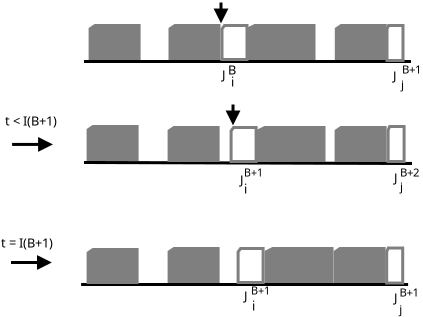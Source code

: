 <?xml version="1.0" encoding="UTF-8"?>
<dia:diagram xmlns:dia="http://www.lysator.liu.se/~alla/dia/">
  <dia:layer name="Arrière-plan" visible="true" active="true">
    <dia:object type="Standard - Line" version="0" id="O0">
      <dia:attribute name="obj_pos">
        <dia:point val="8.75,4.95"/>
      </dia:attribute>
      <dia:attribute name="obj_bb">
        <dia:rectangle val="8.675,4.875;25.175,5.025"/>
      </dia:attribute>
      <dia:attribute name="conn_endpoints">
        <dia:point val="8.75,4.95"/>
        <dia:point val="25.1,4.95"/>
      </dia:attribute>
      <dia:attribute name="numcp">
        <dia:int val="1"/>
      </dia:attribute>
      <dia:attribute name="line_width">
        <dia:real val="0.15"/>
      </dia:attribute>
    </dia:object>
    <dia:object type="Standard - Line" version="0" id="O1">
      <dia:attribute name="obj_pos">
        <dia:point val="8.75,10"/>
      </dia:attribute>
      <dia:attribute name="obj_bb">
        <dia:rectangle val="8.675,9.925;25.225,10.125"/>
      </dia:attribute>
      <dia:attribute name="conn_endpoints">
        <dia:point val="8.75,10"/>
        <dia:point val="25.15,10.05"/>
      </dia:attribute>
      <dia:attribute name="numcp">
        <dia:int val="1"/>
      </dia:attribute>
      <dia:attribute name="line_width">
        <dia:real val="0.15"/>
      </dia:attribute>
    </dia:object>
    <dia:object type="Flowchart - Punched Card" version="1" id="O2">
      <dia:attribute name="obj_pos">
        <dia:point val="13.05,3.15"/>
      </dia:attribute>
      <dia:attribute name="obj_bb">
        <dia:rectangle val="12.975,3.075;15.575,4.875"/>
      </dia:attribute>
      <dia:attribute name="meta">
        <dia:composite type="dict"/>
      </dia:attribute>
      <dia:attribute name="elem_corner">
        <dia:point val="13.05,3.15"/>
      </dia:attribute>
      <dia:attribute name="elem_width">
        <dia:real val="2.45"/>
      </dia:attribute>
      <dia:attribute name="elem_height">
        <dia:real val="1.65"/>
      </dia:attribute>
      <dia:attribute name="line_width">
        <dia:real val="0.15"/>
      </dia:attribute>
      <dia:attribute name="line_colour">
        <dia:color val="#7f7f7f"/>
      </dia:attribute>
      <dia:attribute name="fill_colour">
        <dia:color val="#7f7f7f"/>
      </dia:attribute>
      <dia:attribute name="show_background">
        <dia:boolean val="true"/>
      </dia:attribute>
      <dia:attribute name="line_style">
        <dia:enum val="0"/>
        <dia:real val="1"/>
      </dia:attribute>
      <dia:attribute name="padding">
        <dia:real val="0.1"/>
      </dia:attribute>
      <dia:attribute name="text">
        <dia:composite type="text">
          <dia:attribute name="string">
            <dia:string>##</dia:string>
          </dia:attribute>
          <dia:attribute name="font">
            <dia:font family="sans" style="0" name="Helvetica"/>
          </dia:attribute>
          <dia:attribute name="height">
            <dia:real val="0.8"/>
          </dia:attribute>
          <dia:attribute name="pos">
            <dia:point val="14.336,4.216"/>
          </dia:attribute>
          <dia:attribute name="color">
            <dia:color val="#7f7f7f"/>
          </dia:attribute>
          <dia:attribute name="alignment">
            <dia:enum val="1"/>
          </dia:attribute>
        </dia:composite>
      </dia:attribute>
      <dia:attribute name="flip_horizontal">
        <dia:boolean val="false"/>
      </dia:attribute>
      <dia:attribute name="flip_vertical">
        <dia:boolean val="false"/>
      </dia:attribute>
      <dia:attribute name="subscale">
        <dia:real val="1"/>
      </dia:attribute>
    </dia:object>
    <dia:object type="Flowchart - Punched Card" version="1" id="O3">
      <dia:attribute name="obj_pos">
        <dia:point val="16.955,3.15"/>
      </dia:attribute>
      <dia:attribute name="obj_bb">
        <dia:rectangle val="16.88,3.075;20.325,4.875"/>
      </dia:attribute>
      <dia:attribute name="meta">
        <dia:composite type="dict"/>
      </dia:attribute>
      <dia:attribute name="elem_corner">
        <dia:point val="16.955,3.15"/>
      </dia:attribute>
      <dia:attribute name="elem_width">
        <dia:real val="3.295"/>
      </dia:attribute>
      <dia:attribute name="elem_height">
        <dia:real val="1.65"/>
      </dia:attribute>
      <dia:attribute name="line_width">
        <dia:real val="0.15"/>
      </dia:attribute>
      <dia:attribute name="line_colour">
        <dia:color val="#7f7f7f"/>
      </dia:attribute>
      <dia:attribute name="fill_colour">
        <dia:color val="#7f7f7f"/>
      </dia:attribute>
      <dia:attribute name="show_background">
        <dia:boolean val="true"/>
      </dia:attribute>
      <dia:attribute name="line_style">
        <dia:enum val="0"/>
        <dia:real val="1"/>
      </dia:attribute>
      <dia:attribute name="padding">
        <dia:real val="0.1"/>
      </dia:attribute>
      <dia:attribute name="text">
        <dia:composite type="text">
          <dia:attribute name="string">
            <dia:string>##</dia:string>
          </dia:attribute>
          <dia:attribute name="font">
            <dia:font family="sans" style="0" name="Helvetica"/>
          </dia:attribute>
          <dia:attribute name="height">
            <dia:real val="0.8"/>
          </dia:attribute>
          <dia:attribute name="pos">
            <dia:point val="18.685,4.216"/>
          </dia:attribute>
          <dia:attribute name="color">
            <dia:color val="#7f7f7f"/>
          </dia:attribute>
          <dia:attribute name="alignment">
            <dia:enum val="1"/>
          </dia:attribute>
        </dia:composite>
      </dia:attribute>
      <dia:attribute name="flip_horizontal">
        <dia:boolean val="false"/>
      </dia:attribute>
      <dia:attribute name="flip_vertical">
        <dia:boolean val="false"/>
      </dia:attribute>
      <dia:attribute name="subscale">
        <dia:real val="1"/>
      </dia:attribute>
    </dia:object>
    <dia:object type="Flowchart - Punched Card" version="1" id="O4">
      <dia:attribute name="obj_pos">
        <dia:point val="21.365,3.15"/>
      </dia:attribute>
      <dia:attribute name="obj_bb">
        <dia:rectangle val="21.29,3.075;23.89,4.875"/>
      </dia:attribute>
      <dia:attribute name="meta">
        <dia:composite type="dict"/>
      </dia:attribute>
      <dia:attribute name="elem_corner">
        <dia:point val="21.365,3.15"/>
      </dia:attribute>
      <dia:attribute name="elem_width">
        <dia:real val="2.45"/>
      </dia:attribute>
      <dia:attribute name="elem_height">
        <dia:real val="1.65"/>
      </dia:attribute>
      <dia:attribute name="line_width">
        <dia:real val="0.15"/>
      </dia:attribute>
      <dia:attribute name="line_colour">
        <dia:color val="#7f7f7f"/>
      </dia:attribute>
      <dia:attribute name="fill_colour">
        <dia:color val="#7f7f7f"/>
      </dia:attribute>
      <dia:attribute name="show_background">
        <dia:boolean val="true"/>
      </dia:attribute>
      <dia:attribute name="line_style">
        <dia:enum val="0"/>
        <dia:real val="1"/>
      </dia:attribute>
      <dia:attribute name="padding">
        <dia:real val="0.1"/>
      </dia:attribute>
      <dia:attribute name="text">
        <dia:composite type="text">
          <dia:attribute name="string">
            <dia:string>##</dia:string>
          </dia:attribute>
          <dia:attribute name="font">
            <dia:font family="sans" style="0" name="Helvetica"/>
          </dia:attribute>
          <dia:attribute name="height">
            <dia:real val="0.8"/>
          </dia:attribute>
          <dia:attribute name="pos">
            <dia:point val="22.651,4.216"/>
          </dia:attribute>
          <dia:attribute name="color">
            <dia:color val="#7f7f7f"/>
          </dia:attribute>
          <dia:attribute name="alignment">
            <dia:enum val="1"/>
          </dia:attribute>
        </dia:composite>
      </dia:attribute>
      <dia:attribute name="flip_horizontal">
        <dia:boolean val="false"/>
      </dia:attribute>
      <dia:attribute name="flip_vertical">
        <dia:boolean val="false"/>
      </dia:attribute>
      <dia:attribute name="subscale">
        <dia:real val="1"/>
      </dia:attribute>
    </dia:object>
    <dia:object type="Flowchart - Punched Card" version="1" id="O5">
      <dia:attribute name="obj_pos">
        <dia:point val="13.005,8.25"/>
      </dia:attribute>
      <dia:attribute name="obj_bb">
        <dia:rectangle val="12.93,8.175;15.53,9.975"/>
      </dia:attribute>
      <dia:attribute name="meta">
        <dia:composite type="dict"/>
      </dia:attribute>
      <dia:attribute name="elem_corner">
        <dia:point val="13.005,8.25"/>
      </dia:attribute>
      <dia:attribute name="elem_width">
        <dia:real val="2.45"/>
      </dia:attribute>
      <dia:attribute name="elem_height">
        <dia:real val="1.65"/>
      </dia:attribute>
      <dia:attribute name="line_width">
        <dia:real val="0.15"/>
      </dia:attribute>
      <dia:attribute name="line_colour">
        <dia:color val="#7f7f7f"/>
      </dia:attribute>
      <dia:attribute name="fill_colour">
        <dia:color val="#7f7f7f"/>
      </dia:attribute>
      <dia:attribute name="show_background">
        <dia:boolean val="true"/>
      </dia:attribute>
      <dia:attribute name="line_style">
        <dia:enum val="0"/>
        <dia:real val="1"/>
      </dia:attribute>
      <dia:attribute name="padding">
        <dia:real val="0.1"/>
      </dia:attribute>
      <dia:attribute name="text">
        <dia:composite type="text">
          <dia:attribute name="string">
            <dia:string>##</dia:string>
          </dia:attribute>
          <dia:attribute name="font">
            <dia:font family="sans" style="0" name="Helvetica"/>
          </dia:attribute>
          <dia:attribute name="height">
            <dia:real val="0.8"/>
          </dia:attribute>
          <dia:attribute name="pos">
            <dia:point val="14.291,9.316"/>
          </dia:attribute>
          <dia:attribute name="color">
            <dia:color val="#7f7f7f"/>
          </dia:attribute>
          <dia:attribute name="alignment">
            <dia:enum val="1"/>
          </dia:attribute>
        </dia:composite>
      </dia:attribute>
      <dia:attribute name="flip_horizontal">
        <dia:boolean val="false"/>
      </dia:attribute>
      <dia:attribute name="flip_vertical">
        <dia:boolean val="false"/>
      </dia:attribute>
      <dia:attribute name="subscale">
        <dia:real val="1"/>
      </dia:attribute>
    </dia:object>
    <dia:object type="Flowchart - Punched Card" version="1" id="O6">
      <dia:attribute name="obj_pos">
        <dia:point val="17.455,8.25"/>
      </dia:attribute>
      <dia:attribute name="obj_bb">
        <dia:rectangle val="17.38,8.175;20.825,9.975"/>
      </dia:attribute>
      <dia:attribute name="meta">
        <dia:composite type="dict"/>
      </dia:attribute>
      <dia:attribute name="elem_corner">
        <dia:point val="17.455,8.25"/>
      </dia:attribute>
      <dia:attribute name="elem_width">
        <dia:real val="3.295"/>
      </dia:attribute>
      <dia:attribute name="elem_height">
        <dia:real val="1.65"/>
      </dia:attribute>
      <dia:attribute name="line_width">
        <dia:real val="0.15"/>
      </dia:attribute>
      <dia:attribute name="line_colour">
        <dia:color val="#7f7f7f"/>
      </dia:attribute>
      <dia:attribute name="fill_colour">
        <dia:color val="#7f7f7f"/>
      </dia:attribute>
      <dia:attribute name="show_background">
        <dia:boolean val="true"/>
      </dia:attribute>
      <dia:attribute name="line_style">
        <dia:enum val="0"/>
        <dia:real val="1"/>
      </dia:attribute>
      <dia:attribute name="padding">
        <dia:real val="0.1"/>
      </dia:attribute>
      <dia:attribute name="text">
        <dia:composite type="text">
          <dia:attribute name="string">
            <dia:string>##</dia:string>
          </dia:attribute>
          <dia:attribute name="font">
            <dia:font family="sans" style="0" name="Helvetica"/>
          </dia:attribute>
          <dia:attribute name="height">
            <dia:real val="0.8"/>
          </dia:attribute>
          <dia:attribute name="pos">
            <dia:point val="19.185,9.316"/>
          </dia:attribute>
          <dia:attribute name="color">
            <dia:color val="#7f7f7f"/>
          </dia:attribute>
          <dia:attribute name="alignment">
            <dia:enum val="1"/>
          </dia:attribute>
        </dia:composite>
      </dia:attribute>
      <dia:attribute name="flip_horizontal">
        <dia:boolean val="false"/>
      </dia:attribute>
      <dia:attribute name="flip_vertical">
        <dia:boolean val="false"/>
      </dia:attribute>
      <dia:attribute name="subscale">
        <dia:real val="1"/>
      </dia:attribute>
    </dia:object>
    <dia:object type="Flowchart - Punched Card" version="1" id="O7">
      <dia:attribute name="obj_pos">
        <dia:point val="21.355,8.25"/>
      </dia:attribute>
      <dia:attribute name="obj_bb">
        <dia:rectangle val="21.28,8.175;23.88,9.975"/>
      </dia:attribute>
      <dia:attribute name="meta">
        <dia:composite type="dict"/>
      </dia:attribute>
      <dia:attribute name="elem_corner">
        <dia:point val="21.355,8.25"/>
      </dia:attribute>
      <dia:attribute name="elem_width">
        <dia:real val="2.45"/>
      </dia:attribute>
      <dia:attribute name="elem_height">
        <dia:real val="1.65"/>
      </dia:attribute>
      <dia:attribute name="line_width">
        <dia:real val="0.15"/>
      </dia:attribute>
      <dia:attribute name="line_colour">
        <dia:color val="#7f7f7f"/>
      </dia:attribute>
      <dia:attribute name="fill_colour">
        <dia:color val="#7f7f7f"/>
      </dia:attribute>
      <dia:attribute name="show_background">
        <dia:boolean val="true"/>
      </dia:attribute>
      <dia:attribute name="line_style">
        <dia:enum val="0"/>
        <dia:real val="1"/>
      </dia:attribute>
      <dia:attribute name="padding">
        <dia:real val="0.1"/>
      </dia:attribute>
      <dia:attribute name="text">
        <dia:composite type="text">
          <dia:attribute name="string">
            <dia:string>##</dia:string>
          </dia:attribute>
          <dia:attribute name="font">
            <dia:font family="sans" style="0" name="Helvetica"/>
          </dia:attribute>
          <dia:attribute name="height">
            <dia:real val="0.8"/>
          </dia:attribute>
          <dia:attribute name="pos">
            <dia:point val="22.641,9.316"/>
          </dia:attribute>
          <dia:attribute name="color">
            <dia:color val="#7f7f7f"/>
          </dia:attribute>
          <dia:attribute name="alignment">
            <dia:enum val="1"/>
          </dia:attribute>
        </dia:composite>
      </dia:attribute>
      <dia:attribute name="flip_horizontal">
        <dia:boolean val="false"/>
      </dia:attribute>
      <dia:attribute name="flip_vertical">
        <dia:boolean val="false"/>
      </dia:attribute>
      <dia:attribute name="subscale">
        <dia:real val="1"/>
      </dia:attribute>
    </dia:object>
    <dia:object type="Flowchart - Punched Card" version="1" id="O8">
      <dia:attribute name="obj_pos">
        <dia:point val="9.055,3.15"/>
      </dia:attribute>
      <dia:attribute name="obj_bb">
        <dia:rectangle val="8.98,3.075;11.58,4.875"/>
      </dia:attribute>
      <dia:attribute name="meta">
        <dia:composite type="dict"/>
      </dia:attribute>
      <dia:attribute name="elem_corner">
        <dia:point val="9.055,3.15"/>
      </dia:attribute>
      <dia:attribute name="elem_width">
        <dia:real val="2.45"/>
      </dia:attribute>
      <dia:attribute name="elem_height">
        <dia:real val="1.65"/>
      </dia:attribute>
      <dia:attribute name="line_width">
        <dia:real val="0.15"/>
      </dia:attribute>
      <dia:attribute name="line_colour">
        <dia:color val="#7f7f7f"/>
      </dia:attribute>
      <dia:attribute name="fill_colour">
        <dia:color val="#7f7f7f"/>
      </dia:attribute>
      <dia:attribute name="show_background">
        <dia:boolean val="true"/>
      </dia:attribute>
      <dia:attribute name="line_style">
        <dia:enum val="0"/>
        <dia:real val="1"/>
      </dia:attribute>
      <dia:attribute name="padding">
        <dia:real val="0.1"/>
      </dia:attribute>
      <dia:attribute name="text">
        <dia:composite type="text">
          <dia:attribute name="string">
            <dia:string>##</dia:string>
          </dia:attribute>
          <dia:attribute name="font">
            <dia:font family="sans" style="0" name="Helvetica"/>
          </dia:attribute>
          <dia:attribute name="height">
            <dia:real val="0.8"/>
          </dia:attribute>
          <dia:attribute name="pos">
            <dia:point val="10.341,4.216"/>
          </dia:attribute>
          <dia:attribute name="color">
            <dia:color val="#7f7f7f"/>
          </dia:attribute>
          <dia:attribute name="alignment">
            <dia:enum val="1"/>
          </dia:attribute>
        </dia:composite>
      </dia:attribute>
      <dia:attribute name="flip_horizontal">
        <dia:boolean val="false"/>
      </dia:attribute>
      <dia:attribute name="flip_vertical">
        <dia:boolean val="false"/>
      </dia:attribute>
      <dia:attribute name="subscale">
        <dia:real val="1"/>
      </dia:attribute>
    </dia:object>
    <dia:object type="Standard - Line" version="0" id="O9">
      <dia:attribute name="obj_pos">
        <dia:point val="15.6,2"/>
      </dia:attribute>
      <dia:attribute name="obj_bb">
        <dia:rectangle val="15.229,1.925;15.971,3.118"/>
      </dia:attribute>
      <dia:attribute name="conn_endpoints">
        <dia:point val="15.6,2"/>
        <dia:point val="15.6,2.95"/>
      </dia:attribute>
      <dia:attribute name="numcp">
        <dia:int val="1"/>
      </dia:attribute>
      <dia:attribute name="line_width">
        <dia:real val="0.15"/>
      </dia:attribute>
      <dia:attribute name="end_arrow">
        <dia:enum val="3"/>
      </dia:attribute>
      <dia:attribute name="end_arrow_length">
        <dia:real val="0.5"/>
      </dia:attribute>
      <dia:attribute name="end_arrow_width">
        <dia:real val="0.5"/>
      </dia:attribute>
    </dia:object>
    <dia:object type="Flowchart - Punched Card" version="1" id="O10">
      <dia:attribute name="obj_pos">
        <dia:point val="8.955,8.2"/>
      </dia:attribute>
      <dia:attribute name="obj_bb">
        <dia:rectangle val="8.88,8.125;11.48,9.925"/>
      </dia:attribute>
      <dia:attribute name="meta">
        <dia:composite type="dict"/>
      </dia:attribute>
      <dia:attribute name="elem_corner">
        <dia:point val="8.955,8.2"/>
      </dia:attribute>
      <dia:attribute name="elem_width">
        <dia:real val="2.45"/>
      </dia:attribute>
      <dia:attribute name="elem_height">
        <dia:real val="1.65"/>
      </dia:attribute>
      <dia:attribute name="line_width">
        <dia:real val="0.15"/>
      </dia:attribute>
      <dia:attribute name="line_colour">
        <dia:color val="#7f7f7f"/>
      </dia:attribute>
      <dia:attribute name="fill_colour">
        <dia:color val="#7f7f7f"/>
      </dia:attribute>
      <dia:attribute name="show_background">
        <dia:boolean val="true"/>
      </dia:attribute>
      <dia:attribute name="line_style">
        <dia:enum val="0"/>
        <dia:real val="1"/>
      </dia:attribute>
      <dia:attribute name="padding">
        <dia:real val="0.1"/>
      </dia:attribute>
      <dia:attribute name="text">
        <dia:composite type="text">
          <dia:attribute name="string">
            <dia:string>##</dia:string>
          </dia:attribute>
          <dia:attribute name="font">
            <dia:font family="sans" style="0" name="Helvetica"/>
          </dia:attribute>
          <dia:attribute name="height">
            <dia:real val="0.8"/>
          </dia:attribute>
          <dia:attribute name="pos">
            <dia:point val="10.241,9.266"/>
          </dia:attribute>
          <dia:attribute name="color">
            <dia:color val="#7f7f7f"/>
          </dia:attribute>
          <dia:attribute name="alignment">
            <dia:enum val="1"/>
          </dia:attribute>
        </dia:composite>
      </dia:attribute>
      <dia:attribute name="flip_horizontal">
        <dia:boolean val="false"/>
      </dia:attribute>
      <dia:attribute name="flip_vertical">
        <dia:boolean val="false"/>
      </dia:attribute>
      <dia:attribute name="subscale">
        <dia:real val="1"/>
      </dia:attribute>
    </dia:object>
    <dia:object type="Standard - Line" version="0" id="O11">
      <dia:attribute name="obj_pos">
        <dia:point val="8.605,16.1"/>
      </dia:attribute>
      <dia:attribute name="obj_bb">
        <dia:rectangle val="8.53,16.025;25.03,16.175"/>
      </dia:attribute>
      <dia:attribute name="conn_endpoints">
        <dia:point val="8.605,16.1"/>
        <dia:point val="24.955,16.1"/>
      </dia:attribute>
      <dia:attribute name="numcp">
        <dia:int val="1"/>
      </dia:attribute>
      <dia:attribute name="line_width">
        <dia:real val="0.15"/>
      </dia:attribute>
    </dia:object>
    <dia:object type="Standard - Line" version="0" id="O12">
      <dia:attribute name="obj_pos">
        <dia:point val="16.201,7.1"/>
      </dia:attribute>
      <dia:attribute name="obj_bb">
        <dia:rectangle val="15.83,7.025;16.573,8.218"/>
      </dia:attribute>
      <dia:attribute name="conn_endpoints">
        <dia:point val="16.201,7.1"/>
        <dia:point val="16.201,8.05"/>
      </dia:attribute>
      <dia:attribute name="numcp">
        <dia:int val="1"/>
      </dia:attribute>
      <dia:attribute name="line_width">
        <dia:real val="0.15"/>
      </dia:attribute>
      <dia:attribute name="end_arrow">
        <dia:enum val="3"/>
      </dia:attribute>
      <dia:attribute name="end_arrow_length">
        <dia:real val="0.5"/>
      </dia:attribute>
      <dia:attribute name="end_arrow_width">
        <dia:real val="0.5"/>
      </dia:attribute>
    </dia:object>
    <dia:object type="Standard - Text" version="1" id="O13">
      <dia:attribute name="obj_pos">
        <dia:point val="15.65,5.85"/>
      </dia:attribute>
      <dia:attribute name="obj_bb">
        <dia:rectangle val="15.65,5.255;15.84,6.003"/>
      </dia:attribute>
      <dia:attribute name="text">
        <dia:composite type="text">
          <dia:attribute name="string">
            <dia:string>#J#</dia:string>
          </dia:attribute>
          <dia:attribute name="font">
            <dia:font family="sans" style="0" name="Helvetica"/>
          </dia:attribute>
          <dia:attribute name="height">
            <dia:real val="0.8"/>
          </dia:attribute>
          <dia:attribute name="pos">
            <dia:point val="15.65,5.85"/>
          </dia:attribute>
          <dia:attribute name="color">
            <dia:color val="#000000"/>
          </dia:attribute>
          <dia:attribute name="alignment">
            <dia:enum val="0"/>
          </dia:attribute>
        </dia:composite>
      </dia:attribute>
      <dia:attribute name="valign">
        <dia:enum val="3"/>
      </dia:attribute>
    </dia:object>
    <dia:object type="Standard - Text" version="1" id="O14">
      <dia:attribute name="obj_pos">
        <dia:point val="16.1,6.2"/>
      </dia:attribute>
      <dia:attribute name="obj_bb">
        <dia:rectangle val="16.1,5.605;16.277,6.353"/>
      </dia:attribute>
      <dia:attribute name="text">
        <dia:composite type="text">
          <dia:attribute name="string">
            <dia:string>#i#</dia:string>
          </dia:attribute>
          <dia:attribute name="font">
            <dia:font family="sans" style="0" name="Helvetica"/>
          </dia:attribute>
          <dia:attribute name="height">
            <dia:real val="0.8"/>
          </dia:attribute>
          <dia:attribute name="pos">
            <dia:point val="16.1,6.2"/>
          </dia:attribute>
          <dia:attribute name="color">
            <dia:color val="#000000"/>
          </dia:attribute>
          <dia:attribute name="alignment">
            <dia:enum val="0"/>
          </dia:attribute>
        </dia:composite>
      </dia:attribute>
      <dia:attribute name="valign">
        <dia:enum val="3"/>
      </dia:attribute>
    </dia:object>
    <dia:object type="Standard - Text" version="1" id="O15">
      <dia:attribute name="obj_pos">
        <dia:point val="15.95,5.6"/>
      </dia:attribute>
      <dia:attribute name="obj_bb">
        <dia:rectangle val="15.95,5.005;16.39,5.753"/>
      </dia:attribute>
      <dia:attribute name="text">
        <dia:composite type="text">
          <dia:attribute name="string">
            <dia:string>#B#</dia:string>
          </dia:attribute>
          <dia:attribute name="font">
            <dia:font family="sans" style="0" name="Helvetica"/>
          </dia:attribute>
          <dia:attribute name="height">
            <dia:real val="0.8"/>
          </dia:attribute>
          <dia:attribute name="pos">
            <dia:point val="15.95,5.6"/>
          </dia:attribute>
          <dia:attribute name="color">
            <dia:color val="#000000"/>
          </dia:attribute>
          <dia:attribute name="alignment">
            <dia:enum val="0"/>
          </dia:attribute>
        </dia:composite>
      </dia:attribute>
      <dia:attribute name="valign">
        <dia:enum val="3"/>
      </dia:attribute>
    </dia:object>
    <dia:object type="Standard - Text" version="1" id="O16">
      <dia:attribute name="obj_pos">
        <dia:point val="16.55,11.1"/>
      </dia:attribute>
      <dia:attribute name="obj_bb">
        <dia:rectangle val="16.55,10.505;16.74,11.252"/>
      </dia:attribute>
      <dia:attribute name="text">
        <dia:composite type="text">
          <dia:attribute name="string">
            <dia:string>#J#</dia:string>
          </dia:attribute>
          <dia:attribute name="font">
            <dia:font family="sans" style="0" name="Helvetica"/>
          </dia:attribute>
          <dia:attribute name="height">
            <dia:real val="0.8"/>
          </dia:attribute>
          <dia:attribute name="pos">
            <dia:point val="16.55,11.1"/>
          </dia:attribute>
          <dia:attribute name="color">
            <dia:color val="#000000"/>
          </dia:attribute>
          <dia:attribute name="alignment">
            <dia:enum val="0"/>
          </dia:attribute>
        </dia:composite>
      </dia:attribute>
      <dia:attribute name="valign">
        <dia:enum val="3"/>
      </dia:attribute>
    </dia:object>
    <dia:object type="Standard - Text" version="1" id="O17">
      <dia:attribute name="obj_pos">
        <dia:point val="16.75,11.55"/>
      </dia:attribute>
      <dia:attribute name="obj_bb">
        <dia:rectangle val="16.75,10.955;16.927,11.703"/>
      </dia:attribute>
      <dia:attribute name="text">
        <dia:composite type="text">
          <dia:attribute name="string">
            <dia:string>#i#</dia:string>
          </dia:attribute>
          <dia:attribute name="font">
            <dia:font family="sans" style="0" name="Helvetica"/>
          </dia:attribute>
          <dia:attribute name="height">
            <dia:real val="0.8"/>
          </dia:attribute>
          <dia:attribute name="pos">
            <dia:point val="16.75,11.55"/>
          </dia:attribute>
          <dia:attribute name="color">
            <dia:color val="#000000"/>
          </dia:attribute>
          <dia:attribute name="alignment">
            <dia:enum val="0"/>
          </dia:attribute>
        </dia:composite>
      </dia:attribute>
      <dia:attribute name="valign">
        <dia:enum val="3"/>
      </dia:attribute>
    </dia:object>
    <dia:object type="Flowchart - Punched Card" version="1" id="O18">
      <dia:attribute name="obj_pos">
        <dia:point val="21.305,14.3"/>
      </dia:attribute>
      <dia:attribute name="obj_bb">
        <dia:rectangle val="21.23,14.225;23.83,16.025"/>
      </dia:attribute>
      <dia:attribute name="meta">
        <dia:composite type="dict"/>
      </dia:attribute>
      <dia:attribute name="elem_corner">
        <dia:point val="21.305,14.3"/>
      </dia:attribute>
      <dia:attribute name="elem_width">
        <dia:real val="2.45"/>
      </dia:attribute>
      <dia:attribute name="elem_height">
        <dia:real val="1.65"/>
      </dia:attribute>
      <dia:attribute name="line_width">
        <dia:real val="0.15"/>
      </dia:attribute>
      <dia:attribute name="line_colour">
        <dia:color val="#7f7f7f"/>
      </dia:attribute>
      <dia:attribute name="fill_colour">
        <dia:color val="#7f7f7f"/>
      </dia:attribute>
      <dia:attribute name="show_background">
        <dia:boolean val="true"/>
      </dia:attribute>
      <dia:attribute name="line_style">
        <dia:enum val="0"/>
        <dia:real val="1"/>
      </dia:attribute>
      <dia:attribute name="padding">
        <dia:real val="0.1"/>
      </dia:attribute>
      <dia:attribute name="text">
        <dia:composite type="text">
          <dia:attribute name="string">
            <dia:string>##</dia:string>
          </dia:attribute>
          <dia:attribute name="font">
            <dia:font family="sans" style="0" name="Helvetica"/>
          </dia:attribute>
          <dia:attribute name="height">
            <dia:real val="0.8"/>
          </dia:attribute>
          <dia:attribute name="pos">
            <dia:point val="22.591,15.366"/>
          </dia:attribute>
          <dia:attribute name="color">
            <dia:color val="#7f7f7f"/>
          </dia:attribute>
          <dia:attribute name="alignment">
            <dia:enum val="1"/>
          </dia:attribute>
        </dia:composite>
      </dia:attribute>
      <dia:attribute name="flip_horizontal">
        <dia:boolean val="false"/>
      </dia:attribute>
      <dia:attribute name="flip_vertical">
        <dia:boolean val="false"/>
      </dia:attribute>
      <dia:attribute name="subscale">
        <dia:real val="1"/>
      </dia:attribute>
    </dia:object>
    <dia:object type="Flowchart - Punched Card" version="1" id="O19">
      <dia:attribute name="obj_pos">
        <dia:point val="17.855,14.3"/>
      </dia:attribute>
      <dia:attribute name="obj_bb">
        <dia:rectangle val="17.78,14.225;21.225,16.025"/>
      </dia:attribute>
      <dia:attribute name="meta">
        <dia:composite type="dict"/>
      </dia:attribute>
      <dia:attribute name="elem_corner">
        <dia:point val="17.855,14.3"/>
      </dia:attribute>
      <dia:attribute name="elem_width">
        <dia:real val="3.295"/>
      </dia:attribute>
      <dia:attribute name="elem_height">
        <dia:real val="1.65"/>
      </dia:attribute>
      <dia:attribute name="line_width">
        <dia:real val="0.15"/>
      </dia:attribute>
      <dia:attribute name="line_colour">
        <dia:color val="#7f7f7f"/>
      </dia:attribute>
      <dia:attribute name="fill_colour">
        <dia:color val="#7f7f7f"/>
      </dia:attribute>
      <dia:attribute name="show_background">
        <dia:boolean val="true"/>
      </dia:attribute>
      <dia:attribute name="line_style">
        <dia:enum val="0"/>
        <dia:real val="1"/>
      </dia:attribute>
      <dia:attribute name="padding">
        <dia:real val="0.1"/>
      </dia:attribute>
      <dia:attribute name="text">
        <dia:composite type="text">
          <dia:attribute name="string">
            <dia:string>##</dia:string>
          </dia:attribute>
          <dia:attribute name="font">
            <dia:font family="sans" style="0" name="Helvetica"/>
          </dia:attribute>
          <dia:attribute name="height">
            <dia:real val="0.8"/>
          </dia:attribute>
          <dia:attribute name="pos">
            <dia:point val="19.585,15.366"/>
          </dia:attribute>
          <dia:attribute name="color">
            <dia:color val="#7f7f7f"/>
          </dia:attribute>
          <dia:attribute name="alignment">
            <dia:enum val="1"/>
          </dia:attribute>
        </dia:composite>
      </dia:attribute>
      <dia:attribute name="flip_horizontal">
        <dia:boolean val="false"/>
      </dia:attribute>
      <dia:attribute name="flip_vertical">
        <dia:boolean val="false"/>
      </dia:attribute>
      <dia:attribute name="subscale">
        <dia:real val="1"/>
      </dia:attribute>
    </dia:object>
    <dia:object type="Flowchart - Punched Card" version="1" id="O20">
      <dia:attribute name="obj_pos">
        <dia:point val="13.005,14.3"/>
      </dia:attribute>
      <dia:attribute name="obj_bb">
        <dia:rectangle val="12.93,14.225;15.53,16.025"/>
      </dia:attribute>
      <dia:attribute name="meta">
        <dia:composite type="dict"/>
      </dia:attribute>
      <dia:attribute name="elem_corner">
        <dia:point val="13.005,14.3"/>
      </dia:attribute>
      <dia:attribute name="elem_width">
        <dia:real val="2.45"/>
      </dia:attribute>
      <dia:attribute name="elem_height">
        <dia:real val="1.65"/>
      </dia:attribute>
      <dia:attribute name="line_width">
        <dia:real val="0.15"/>
      </dia:attribute>
      <dia:attribute name="line_colour">
        <dia:color val="#7f7f7f"/>
      </dia:attribute>
      <dia:attribute name="fill_colour">
        <dia:color val="#7f7f7f"/>
      </dia:attribute>
      <dia:attribute name="show_background">
        <dia:boolean val="true"/>
      </dia:attribute>
      <dia:attribute name="line_style">
        <dia:enum val="0"/>
        <dia:real val="1"/>
      </dia:attribute>
      <dia:attribute name="padding">
        <dia:real val="0.1"/>
      </dia:attribute>
      <dia:attribute name="text">
        <dia:composite type="text">
          <dia:attribute name="string">
            <dia:string>##</dia:string>
          </dia:attribute>
          <dia:attribute name="font">
            <dia:font family="sans" style="0" name="Helvetica"/>
          </dia:attribute>
          <dia:attribute name="height">
            <dia:real val="0.8"/>
          </dia:attribute>
          <dia:attribute name="pos">
            <dia:point val="14.291,15.366"/>
          </dia:attribute>
          <dia:attribute name="color">
            <dia:color val="#7f7f7f"/>
          </dia:attribute>
          <dia:attribute name="alignment">
            <dia:enum val="1"/>
          </dia:attribute>
        </dia:composite>
      </dia:attribute>
      <dia:attribute name="flip_horizontal">
        <dia:boolean val="false"/>
      </dia:attribute>
      <dia:attribute name="flip_vertical">
        <dia:boolean val="false"/>
      </dia:attribute>
      <dia:attribute name="subscale">
        <dia:real val="1"/>
      </dia:attribute>
    </dia:object>
    <dia:object type="Flowchart - Punched Card" version="1" id="O21">
      <dia:attribute name="obj_pos">
        <dia:point val="8.955,14.35"/>
      </dia:attribute>
      <dia:attribute name="obj_bb">
        <dia:rectangle val="8.88,14.275;11.48,16.075"/>
      </dia:attribute>
      <dia:attribute name="meta">
        <dia:composite type="dict"/>
      </dia:attribute>
      <dia:attribute name="elem_corner">
        <dia:point val="8.955,14.35"/>
      </dia:attribute>
      <dia:attribute name="elem_width">
        <dia:real val="2.45"/>
      </dia:attribute>
      <dia:attribute name="elem_height">
        <dia:real val="1.65"/>
      </dia:attribute>
      <dia:attribute name="line_width">
        <dia:real val="0.15"/>
      </dia:attribute>
      <dia:attribute name="line_colour">
        <dia:color val="#7f7f7f"/>
      </dia:attribute>
      <dia:attribute name="fill_colour">
        <dia:color val="#7f7f7f"/>
      </dia:attribute>
      <dia:attribute name="show_background">
        <dia:boolean val="true"/>
      </dia:attribute>
      <dia:attribute name="line_style">
        <dia:enum val="0"/>
        <dia:real val="1"/>
      </dia:attribute>
      <dia:attribute name="padding">
        <dia:real val="0.1"/>
      </dia:attribute>
      <dia:attribute name="text">
        <dia:composite type="text">
          <dia:attribute name="string">
            <dia:string>##</dia:string>
          </dia:attribute>
          <dia:attribute name="font">
            <dia:font family="sans" style="0" name="Helvetica"/>
          </dia:attribute>
          <dia:attribute name="height">
            <dia:real val="0.8"/>
          </dia:attribute>
          <dia:attribute name="pos">
            <dia:point val="10.241,15.416"/>
          </dia:attribute>
          <dia:attribute name="color">
            <dia:color val="#7f7f7f"/>
          </dia:attribute>
          <dia:attribute name="alignment">
            <dia:enum val="1"/>
          </dia:attribute>
        </dia:composite>
      </dia:attribute>
      <dia:attribute name="flip_horizontal">
        <dia:boolean val="false"/>
      </dia:attribute>
      <dia:attribute name="flip_vertical">
        <dia:boolean val="false"/>
      </dia:attribute>
      <dia:attribute name="subscale">
        <dia:real val="1"/>
      </dia:attribute>
    </dia:object>
    <dia:object type="Standard - Text" version="1" id="O22">
      <dia:attribute name="obj_pos">
        <dia:point val="16.75,16.9"/>
      </dia:attribute>
      <dia:attribute name="obj_bb">
        <dia:rectangle val="16.75,16.305;16.94,17.052"/>
      </dia:attribute>
      <dia:attribute name="text">
        <dia:composite type="text">
          <dia:attribute name="string">
            <dia:string>#J#</dia:string>
          </dia:attribute>
          <dia:attribute name="font">
            <dia:font family="sans" style="0" name="Helvetica"/>
          </dia:attribute>
          <dia:attribute name="height">
            <dia:real val="0.8"/>
          </dia:attribute>
          <dia:attribute name="pos">
            <dia:point val="16.75,16.9"/>
          </dia:attribute>
          <dia:attribute name="color">
            <dia:color val="#000000"/>
          </dia:attribute>
          <dia:attribute name="alignment">
            <dia:enum val="0"/>
          </dia:attribute>
        </dia:composite>
      </dia:attribute>
      <dia:attribute name="valign">
        <dia:enum val="3"/>
      </dia:attribute>
    </dia:object>
    <dia:object type="Standard - Text" version="1" id="O23">
      <dia:attribute name="obj_pos">
        <dia:point val="17.15,17.4"/>
      </dia:attribute>
      <dia:attribute name="obj_bb">
        <dia:rectangle val="17.15,16.805;17.328,17.552"/>
      </dia:attribute>
      <dia:attribute name="text">
        <dia:composite type="text">
          <dia:attribute name="string">
            <dia:string>#i#</dia:string>
          </dia:attribute>
          <dia:attribute name="font">
            <dia:font family="sans" style="0" name="Helvetica"/>
          </dia:attribute>
          <dia:attribute name="height">
            <dia:real val="0.8"/>
          </dia:attribute>
          <dia:attribute name="pos">
            <dia:point val="17.15,17.4"/>
          </dia:attribute>
          <dia:attribute name="color">
            <dia:color val="#000000"/>
          </dia:attribute>
          <dia:attribute name="alignment">
            <dia:enum val="0"/>
          </dia:attribute>
        </dia:composite>
      </dia:attribute>
      <dia:attribute name="valign">
        <dia:enum val="3"/>
      </dia:attribute>
    </dia:object>
    <dia:object type="Standard - Line" version="0" id="O24">
      <dia:attribute name="obj_pos">
        <dia:point val="5.1,15"/>
      </dia:attribute>
      <dia:attribute name="obj_bb">
        <dia:rectangle val="5.025,14.629;7.218,15.371"/>
      </dia:attribute>
      <dia:attribute name="conn_endpoints">
        <dia:point val="5.1,15"/>
        <dia:point val="7.05,15"/>
      </dia:attribute>
      <dia:attribute name="numcp">
        <dia:int val="1"/>
      </dia:attribute>
      <dia:attribute name="line_width">
        <dia:real val="0.15"/>
      </dia:attribute>
      <dia:attribute name="end_arrow">
        <dia:enum val="3"/>
      </dia:attribute>
      <dia:attribute name="end_arrow_length">
        <dia:real val="0.5"/>
      </dia:attribute>
      <dia:attribute name="end_arrow_width">
        <dia:real val="0.5"/>
      </dia:attribute>
    </dia:object>
    <dia:object type="Standard - Text" version="1" id="O25">
      <dia:attribute name="obj_pos">
        <dia:point val="4.6,14.25"/>
      </dia:attribute>
      <dia:attribute name="obj_bb">
        <dia:rectangle val="4.6,13.655;7.867,14.402"/>
      </dia:attribute>
      <dia:attribute name="text">
        <dia:composite type="text">
          <dia:attribute name="string">
            <dia:string>#t = I(B+1)#</dia:string>
          </dia:attribute>
          <dia:attribute name="font">
            <dia:font family="sans" style="0" name="Helvetica"/>
          </dia:attribute>
          <dia:attribute name="height">
            <dia:real val="0.8"/>
          </dia:attribute>
          <dia:attribute name="pos">
            <dia:point val="4.6,14.25"/>
          </dia:attribute>
          <dia:attribute name="color">
            <dia:color val="#000000"/>
          </dia:attribute>
          <dia:attribute name="alignment">
            <dia:enum val="0"/>
          </dia:attribute>
        </dia:composite>
      </dia:attribute>
      <dia:attribute name="valign">
        <dia:enum val="3"/>
      </dia:attribute>
    </dia:object>
    <dia:object type="Flowchart - Punched Card" version="1" id="O26">
      <dia:attribute name="obj_pos">
        <dia:point val="15.65,3.15"/>
      </dia:attribute>
      <dia:attribute name="obj_bb">
        <dia:rectangle val="15.575,3.075;16.975,4.925"/>
      </dia:attribute>
      <dia:attribute name="meta">
        <dia:composite type="dict"/>
      </dia:attribute>
      <dia:attribute name="elem_corner">
        <dia:point val="15.65,3.15"/>
      </dia:attribute>
      <dia:attribute name="elem_width">
        <dia:real val="1.25"/>
      </dia:attribute>
      <dia:attribute name="elem_height">
        <dia:real val="1.7"/>
      </dia:attribute>
      <dia:attribute name="line_width">
        <dia:real val="0.15"/>
      </dia:attribute>
      <dia:attribute name="line_colour">
        <dia:color val="#7f7f7f"/>
      </dia:attribute>
      <dia:attribute name="fill_colour">
        <dia:color val="#ffffff"/>
      </dia:attribute>
      <dia:attribute name="show_background">
        <dia:boolean val="true"/>
      </dia:attribute>
      <dia:attribute name="line_style">
        <dia:enum val="0"/>
        <dia:real val="1"/>
      </dia:attribute>
      <dia:attribute name="padding">
        <dia:real val="0.1"/>
      </dia:attribute>
      <dia:attribute name="text">
        <dia:composite type="text">
          <dia:attribute name="string">
            <dia:string>##</dia:string>
          </dia:attribute>
          <dia:attribute name="font">
            <dia:font family="sans" style="0" name="Helvetica"/>
          </dia:attribute>
          <dia:attribute name="height">
            <dia:real val="0.8"/>
          </dia:attribute>
          <dia:attribute name="pos">
            <dia:point val="16.306,4.242"/>
          </dia:attribute>
          <dia:attribute name="color">
            <dia:color val="#7f7f7f"/>
          </dia:attribute>
          <dia:attribute name="alignment">
            <dia:enum val="1"/>
          </dia:attribute>
        </dia:composite>
      </dia:attribute>
      <dia:attribute name="flip_horizontal">
        <dia:boolean val="false"/>
      </dia:attribute>
      <dia:attribute name="flip_vertical">
        <dia:boolean val="false"/>
      </dia:attribute>
      <dia:attribute name="subscale">
        <dia:real val="1"/>
      </dia:attribute>
    </dia:object>
    <dia:object type="Standard - Line" version="0" id="O27">
      <dia:attribute name="obj_pos">
        <dia:point val="5.155,9.096"/>
      </dia:attribute>
      <dia:attribute name="obj_bb">
        <dia:rectangle val="5.08,8.725;7.273,9.468"/>
      </dia:attribute>
      <dia:attribute name="conn_endpoints">
        <dia:point val="5.155,9.096"/>
        <dia:point val="7.105,9.096"/>
      </dia:attribute>
      <dia:attribute name="numcp">
        <dia:int val="1"/>
      </dia:attribute>
      <dia:attribute name="line_width">
        <dia:real val="0.15"/>
      </dia:attribute>
      <dia:attribute name="end_arrow">
        <dia:enum val="3"/>
      </dia:attribute>
      <dia:attribute name="end_arrow_length">
        <dia:real val="0.5"/>
      </dia:attribute>
      <dia:attribute name="end_arrow_width">
        <dia:real val="0.5"/>
      </dia:attribute>
    </dia:object>
    <dia:object type="Standard - Text" version="1" id="O28">
      <dia:attribute name="obj_pos">
        <dia:point val="5.1,8.1"/>
      </dia:attribute>
      <dia:attribute name="obj_bb">
        <dia:rectangle val="5.081,7.486;5.1,8.29"/>
      </dia:attribute>
      <dia:attribute name="text">
        <dia:composite type="text">
          <dia:attribute name="string">
            <dia:string>##</dia:string>
          </dia:attribute>
          <dia:attribute name="font">
            <dia:font family="sans" style="0" name="Helvetica"/>
          </dia:attribute>
          <dia:attribute name="height">
            <dia:real val="0.8"/>
          </dia:attribute>
          <dia:attribute name="pos">
            <dia:point val="5.1,8.1"/>
          </dia:attribute>
          <dia:attribute name="color">
            <dia:color val="#7f7f7f"/>
          </dia:attribute>
          <dia:attribute name="alignment">
            <dia:enum val="0"/>
          </dia:attribute>
        </dia:composite>
      </dia:attribute>
      <dia:attribute name="valign">
        <dia:enum val="3"/>
      </dia:attribute>
    </dia:object>
    <dia:object type="Standard - Text" version="1" id="O29">
      <dia:attribute name="obj_pos">
        <dia:point val="4.8,8.15"/>
      </dia:attribute>
      <dia:attribute name="obj_bb">
        <dia:rectangle val="4.8,7.555;8.068,8.303"/>
      </dia:attribute>
      <dia:attribute name="text">
        <dia:composite type="text">
          <dia:attribute name="string">
            <dia:string>#t &lt; I(B+1)#</dia:string>
          </dia:attribute>
          <dia:attribute name="font">
            <dia:font family="sans" style="0" name="Helvetica"/>
          </dia:attribute>
          <dia:attribute name="height">
            <dia:real val="0.8"/>
          </dia:attribute>
          <dia:attribute name="pos">
            <dia:point val="4.8,8.15"/>
          </dia:attribute>
          <dia:attribute name="color">
            <dia:color val="#000000"/>
          </dia:attribute>
          <dia:attribute name="alignment">
            <dia:enum val="0"/>
          </dia:attribute>
        </dia:composite>
      </dia:attribute>
      <dia:attribute name="valign">
        <dia:enum val="3"/>
      </dia:attribute>
    </dia:object>
    <dia:object type="Flowchart - Punched Card" version="1" id="O30">
      <dia:attribute name="obj_pos">
        <dia:point val="16.105,8.25"/>
      </dia:attribute>
      <dia:attribute name="obj_bb">
        <dia:rectangle val="16.03,8.175;17.43,10.025"/>
      </dia:attribute>
      <dia:attribute name="meta">
        <dia:composite type="dict"/>
      </dia:attribute>
      <dia:attribute name="elem_corner">
        <dia:point val="16.105,8.25"/>
      </dia:attribute>
      <dia:attribute name="elem_width">
        <dia:real val="1.25"/>
      </dia:attribute>
      <dia:attribute name="elem_height">
        <dia:real val="1.7"/>
      </dia:attribute>
      <dia:attribute name="line_width">
        <dia:real val="0.15"/>
      </dia:attribute>
      <dia:attribute name="line_colour">
        <dia:color val="#7f7f7f"/>
      </dia:attribute>
      <dia:attribute name="fill_colour">
        <dia:color val="#ffffff"/>
      </dia:attribute>
      <dia:attribute name="show_background">
        <dia:boolean val="true"/>
      </dia:attribute>
      <dia:attribute name="line_style">
        <dia:enum val="0"/>
        <dia:real val="1"/>
      </dia:attribute>
      <dia:attribute name="padding">
        <dia:real val="0.1"/>
      </dia:attribute>
      <dia:attribute name="text">
        <dia:composite type="text">
          <dia:attribute name="string">
            <dia:string>##</dia:string>
          </dia:attribute>
          <dia:attribute name="font">
            <dia:font family="sans" style="0" name="Helvetica"/>
          </dia:attribute>
          <dia:attribute name="height">
            <dia:real val="0.8"/>
          </dia:attribute>
          <dia:attribute name="pos">
            <dia:point val="16.761,9.342"/>
          </dia:attribute>
          <dia:attribute name="color">
            <dia:color val="#7f7f7f"/>
          </dia:attribute>
          <dia:attribute name="alignment">
            <dia:enum val="1"/>
          </dia:attribute>
        </dia:composite>
      </dia:attribute>
      <dia:attribute name="flip_horizontal">
        <dia:boolean val="false"/>
      </dia:attribute>
      <dia:attribute name="flip_vertical">
        <dia:boolean val="false"/>
      </dia:attribute>
      <dia:attribute name="subscale">
        <dia:real val="1"/>
      </dia:attribute>
    </dia:object>
    <dia:object type="Standard - Text" version="1" id="O31">
      <dia:attribute name="obj_pos">
        <dia:point val="5.73,3.32"/>
      </dia:attribute>
      <dia:attribute name="obj_bb">
        <dia:rectangle val="5.711,2.706;5.73,3.51"/>
      </dia:attribute>
      <dia:attribute name="text">
        <dia:composite type="text">
          <dia:attribute name="string">
            <dia:string>##</dia:string>
          </dia:attribute>
          <dia:attribute name="font">
            <dia:font family="sans" style="0" name="Helvetica"/>
          </dia:attribute>
          <dia:attribute name="height">
            <dia:real val="0.8"/>
          </dia:attribute>
          <dia:attribute name="pos">
            <dia:point val="5.73,3.32"/>
          </dia:attribute>
          <dia:attribute name="color">
            <dia:color val="#000000"/>
          </dia:attribute>
          <dia:attribute name="alignment">
            <dia:enum val="0"/>
          </dia:attribute>
        </dia:composite>
      </dia:attribute>
      <dia:attribute name="valign">
        <dia:enum val="3"/>
      </dia:attribute>
    </dia:object>
    <dia:object type="Flowchart - Punched Card" version="1" id="O32">
      <dia:attribute name="obj_pos">
        <dia:point val="16.455,14.3"/>
      </dia:attribute>
      <dia:attribute name="obj_bb">
        <dia:rectangle val="16.38,14.225;17.78,16.075"/>
      </dia:attribute>
      <dia:attribute name="meta">
        <dia:composite type="dict"/>
      </dia:attribute>
      <dia:attribute name="elem_corner">
        <dia:point val="16.455,14.3"/>
      </dia:attribute>
      <dia:attribute name="elem_width">
        <dia:real val="1.25"/>
      </dia:attribute>
      <dia:attribute name="elem_height">
        <dia:real val="1.7"/>
      </dia:attribute>
      <dia:attribute name="line_width">
        <dia:real val="0.15"/>
      </dia:attribute>
      <dia:attribute name="line_colour">
        <dia:color val="#7f7f7f"/>
      </dia:attribute>
      <dia:attribute name="fill_colour">
        <dia:color val="#ffffff"/>
      </dia:attribute>
      <dia:attribute name="show_background">
        <dia:boolean val="true"/>
      </dia:attribute>
      <dia:attribute name="line_style">
        <dia:enum val="0"/>
        <dia:real val="1"/>
      </dia:attribute>
      <dia:attribute name="padding">
        <dia:real val="0.1"/>
      </dia:attribute>
      <dia:attribute name="text">
        <dia:composite type="text">
          <dia:attribute name="string">
            <dia:string>##</dia:string>
          </dia:attribute>
          <dia:attribute name="font">
            <dia:font family="sans" style="0" name="Helvetica"/>
          </dia:attribute>
          <dia:attribute name="height">
            <dia:real val="0.8"/>
          </dia:attribute>
          <dia:attribute name="pos">
            <dia:point val="17.111,15.393"/>
          </dia:attribute>
          <dia:attribute name="color">
            <dia:color val="#7f7f7f"/>
          </dia:attribute>
          <dia:attribute name="alignment">
            <dia:enum val="1"/>
          </dia:attribute>
        </dia:composite>
      </dia:attribute>
      <dia:attribute name="flip_horizontal">
        <dia:boolean val="false"/>
      </dia:attribute>
      <dia:attribute name="flip_vertical">
        <dia:boolean val="false"/>
      </dia:attribute>
      <dia:attribute name="subscale">
        <dia:real val="1"/>
      </dia:attribute>
    </dia:object>
    <dia:object type="Standard - Text" version="1" id="O33">
      <dia:attribute name="obj_pos">
        <dia:point val="17.1,16.6"/>
      </dia:attribute>
      <dia:attribute name="obj_bb">
        <dia:rectangle val="17.1,16.093;18.273,16.73"/>
      </dia:attribute>
      <dia:attribute name="text">
        <dia:composite type="text">
          <dia:attribute name="string">
            <dia:string>#B+1#</dia:string>
          </dia:attribute>
          <dia:attribute name="font">
            <dia:font family="sans" style="0" name="Helvetica"/>
          </dia:attribute>
          <dia:attribute name="height">
            <dia:real val="0.68"/>
          </dia:attribute>
          <dia:attribute name="pos">
            <dia:point val="17.1,16.6"/>
          </dia:attribute>
          <dia:attribute name="color">
            <dia:color val="#000000"/>
          </dia:attribute>
          <dia:attribute name="alignment">
            <dia:enum val="0"/>
          </dia:attribute>
        </dia:composite>
      </dia:attribute>
      <dia:attribute name="valign">
        <dia:enum val="3"/>
      </dia:attribute>
    </dia:object>
    <dia:object type="Standard - Text" version="1" id="O34">
      <dia:attribute name="obj_pos">
        <dia:point val="16.75,10.7"/>
      </dia:attribute>
      <dia:attribute name="obj_bb">
        <dia:rectangle val="16.75,10.21;17.89,10.825"/>
      </dia:attribute>
      <dia:attribute name="text">
        <dia:composite type="text">
          <dia:attribute name="string">
            <dia:string>#B+1#</dia:string>
          </dia:attribute>
          <dia:attribute name="font">
            <dia:font family="sans" style="0" name="Helvetica"/>
          </dia:attribute>
          <dia:attribute name="height">
            <dia:real val="0.659"/>
          </dia:attribute>
          <dia:attribute name="pos">
            <dia:point val="16.75,10.7"/>
          </dia:attribute>
          <dia:attribute name="color">
            <dia:color val="#000000"/>
          </dia:attribute>
          <dia:attribute name="alignment">
            <dia:enum val="0"/>
          </dia:attribute>
        </dia:composite>
      </dia:attribute>
      <dia:attribute name="valign">
        <dia:enum val="3"/>
      </dia:attribute>
    </dia:object>
    <dia:object type="Flowchart - Punched Card" version="1" id="O35">
      <dia:attribute name="obj_pos">
        <dia:point val="23.9,3.15"/>
      </dia:attribute>
      <dia:attribute name="obj_bb">
        <dia:rectangle val="23.825,3.075;24.775,4.975"/>
      </dia:attribute>
      <dia:attribute name="meta">
        <dia:composite type="dict"/>
      </dia:attribute>
      <dia:attribute name="elem_corner">
        <dia:point val="23.9,3.15"/>
      </dia:attribute>
      <dia:attribute name="elem_width">
        <dia:real val="0.8"/>
      </dia:attribute>
      <dia:attribute name="elem_height">
        <dia:real val="1.75"/>
      </dia:attribute>
      <dia:attribute name="line_width">
        <dia:real val="0.15"/>
      </dia:attribute>
      <dia:attribute name="line_colour">
        <dia:color val="#7f7f7f"/>
      </dia:attribute>
      <dia:attribute name="fill_colour">
        <dia:color val="#ffffff"/>
      </dia:attribute>
      <dia:attribute name="show_background">
        <dia:boolean val="true"/>
      </dia:attribute>
      <dia:attribute name="line_style">
        <dia:enum val="0"/>
        <dia:real val="1"/>
      </dia:attribute>
      <dia:attribute name="padding">
        <dia:real val="0.1"/>
      </dia:attribute>
      <dia:attribute name="text">
        <dia:composite type="text">
          <dia:attribute name="string">
            <dia:string>##</dia:string>
          </dia:attribute>
          <dia:attribute name="font">
            <dia:font family="sans" style="0" name="Helvetica"/>
          </dia:attribute>
          <dia:attribute name="height">
            <dia:real val="0.8"/>
          </dia:attribute>
          <dia:attribute name="pos">
            <dia:point val="24.32,4.269"/>
          </dia:attribute>
          <dia:attribute name="color">
            <dia:color val="#7f7f7f"/>
          </dia:attribute>
          <dia:attribute name="alignment">
            <dia:enum val="1"/>
          </dia:attribute>
        </dia:composite>
      </dia:attribute>
      <dia:attribute name="flip_horizontal">
        <dia:boolean val="false"/>
      </dia:attribute>
      <dia:attribute name="flip_vertical">
        <dia:boolean val="false"/>
      </dia:attribute>
      <dia:attribute name="subscale">
        <dia:real val="1"/>
      </dia:attribute>
    </dia:object>
    <dia:object type="Flowchart - Punched Card" version="1" id="O36">
      <dia:attribute name="obj_pos">
        <dia:point val="23.955,8.2"/>
      </dia:attribute>
      <dia:attribute name="obj_bb">
        <dia:rectangle val="23.88,8.125;24.83,10.025"/>
      </dia:attribute>
      <dia:attribute name="meta">
        <dia:composite type="dict"/>
      </dia:attribute>
      <dia:attribute name="elem_corner">
        <dia:point val="23.955,8.2"/>
      </dia:attribute>
      <dia:attribute name="elem_width">
        <dia:real val="0.8"/>
      </dia:attribute>
      <dia:attribute name="elem_height">
        <dia:real val="1.75"/>
      </dia:attribute>
      <dia:attribute name="line_width">
        <dia:real val="0.15"/>
      </dia:attribute>
      <dia:attribute name="line_colour">
        <dia:color val="#7f7f7f"/>
      </dia:attribute>
      <dia:attribute name="fill_colour">
        <dia:color val="#ffffff"/>
      </dia:attribute>
      <dia:attribute name="show_background">
        <dia:boolean val="true"/>
      </dia:attribute>
      <dia:attribute name="line_style">
        <dia:enum val="0"/>
        <dia:real val="1"/>
      </dia:attribute>
      <dia:attribute name="padding">
        <dia:real val="0.1"/>
      </dia:attribute>
      <dia:attribute name="text">
        <dia:composite type="text">
          <dia:attribute name="string">
            <dia:string>##</dia:string>
          </dia:attribute>
          <dia:attribute name="font">
            <dia:font family="sans" style="0" name="Helvetica"/>
          </dia:attribute>
          <dia:attribute name="height">
            <dia:real val="0.8"/>
          </dia:attribute>
          <dia:attribute name="pos">
            <dia:point val="24.375,9.319"/>
          </dia:attribute>
          <dia:attribute name="color">
            <dia:color val="#7f7f7f"/>
          </dia:attribute>
          <dia:attribute name="alignment">
            <dia:enum val="1"/>
          </dia:attribute>
        </dia:composite>
      </dia:attribute>
      <dia:attribute name="flip_horizontal">
        <dia:boolean val="false"/>
      </dia:attribute>
      <dia:attribute name="flip_vertical">
        <dia:boolean val="false"/>
      </dia:attribute>
      <dia:attribute name="subscale">
        <dia:real val="1"/>
      </dia:attribute>
    </dia:object>
    <dia:object type="Flowchart - Punched Card" version="1" id="O37">
      <dia:attribute name="obj_pos">
        <dia:point val="23.885,14.275"/>
      </dia:attribute>
      <dia:attribute name="obj_bb">
        <dia:rectangle val="23.81,14.2;24.76,16.1"/>
      </dia:attribute>
      <dia:attribute name="meta">
        <dia:composite type="dict"/>
      </dia:attribute>
      <dia:attribute name="elem_corner">
        <dia:point val="23.885,14.275"/>
      </dia:attribute>
      <dia:attribute name="elem_width">
        <dia:real val="0.8"/>
      </dia:attribute>
      <dia:attribute name="elem_height">
        <dia:real val="1.75"/>
      </dia:attribute>
      <dia:attribute name="line_width">
        <dia:real val="0.15"/>
      </dia:attribute>
      <dia:attribute name="line_colour">
        <dia:color val="#7f7f7f"/>
      </dia:attribute>
      <dia:attribute name="fill_colour">
        <dia:color val="#ffffff"/>
      </dia:attribute>
      <dia:attribute name="show_background">
        <dia:boolean val="true"/>
      </dia:attribute>
      <dia:attribute name="line_style">
        <dia:enum val="0"/>
        <dia:real val="1"/>
      </dia:attribute>
      <dia:attribute name="padding">
        <dia:real val="0.1"/>
      </dia:attribute>
      <dia:attribute name="text">
        <dia:composite type="text">
          <dia:attribute name="string">
            <dia:string>##</dia:string>
          </dia:attribute>
          <dia:attribute name="font">
            <dia:font family="sans" style="0" name="Helvetica"/>
          </dia:attribute>
          <dia:attribute name="height">
            <dia:real val="0.8"/>
          </dia:attribute>
          <dia:attribute name="pos">
            <dia:point val="24.305,15.394"/>
          </dia:attribute>
          <dia:attribute name="color">
            <dia:color val="#7f7f7f"/>
          </dia:attribute>
          <dia:attribute name="alignment">
            <dia:enum val="1"/>
          </dia:attribute>
        </dia:composite>
      </dia:attribute>
      <dia:attribute name="flip_horizontal">
        <dia:boolean val="false"/>
      </dia:attribute>
      <dia:attribute name="flip_vertical">
        <dia:boolean val="false"/>
      </dia:attribute>
      <dia:attribute name="subscale">
        <dia:real val="1"/>
      </dia:attribute>
    </dia:object>
    <dia:object type="Standard - Text" version="1" id="O38">
      <dia:attribute name="obj_pos">
        <dia:point val="24.5,5.4"/>
      </dia:attribute>
      <dia:attribute name="obj_bb">
        <dia:rectangle val="24.481,4.786;24.5,5.59"/>
      </dia:attribute>
      <dia:attribute name="text">
        <dia:composite type="text">
          <dia:attribute name="string">
            <dia:string>##</dia:string>
          </dia:attribute>
          <dia:attribute name="font">
            <dia:font family="sans" style="0" name="Helvetica"/>
          </dia:attribute>
          <dia:attribute name="height">
            <dia:real val="0.8"/>
          </dia:attribute>
          <dia:attribute name="pos">
            <dia:point val="24.5,5.4"/>
          </dia:attribute>
          <dia:attribute name="color">
            <dia:color val="#7f7f7f"/>
          </dia:attribute>
          <dia:attribute name="alignment">
            <dia:enum val="0"/>
          </dia:attribute>
        </dia:composite>
      </dia:attribute>
      <dia:attribute name="valign">
        <dia:enum val="3"/>
      </dia:attribute>
    </dia:object>
    <dia:object type="Standard - Text" version="1" id="O39">
      <dia:attribute name="obj_pos">
        <dia:point val="24.2,5.9"/>
      </dia:attribute>
      <dia:attribute name="obj_bb">
        <dia:rectangle val="24.2,5.305;24.39,6.053"/>
      </dia:attribute>
      <dia:attribute name="text">
        <dia:composite type="text">
          <dia:attribute name="string">
            <dia:string>#J#</dia:string>
          </dia:attribute>
          <dia:attribute name="font">
            <dia:font family="sans" style="0" name="Helvetica"/>
          </dia:attribute>
          <dia:attribute name="height">
            <dia:real val="0.8"/>
          </dia:attribute>
          <dia:attribute name="pos">
            <dia:point val="24.2,5.9"/>
          </dia:attribute>
          <dia:attribute name="color">
            <dia:color val="#000000"/>
          </dia:attribute>
          <dia:attribute name="alignment">
            <dia:enum val="0"/>
          </dia:attribute>
        </dia:composite>
      </dia:attribute>
      <dia:attribute name="valign">
        <dia:enum val="3"/>
      </dia:attribute>
    </dia:object>
    <dia:object type="Standard - Text" version="1" id="O40">
      <dia:attribute name="obj_pos">
        <dia:point val="24.25,11"/>
      </dia:attribute>
      <dia:attribute name="obj_bb">
        <dia:rectangle val="24.231,10.386;24.44,11.19"/>
      </dia:attribute>
      <dia:attribute name="text">
        <dia:composite type="text">
          <dia:attribute name="string">
            <dia:string>#J#</dia:string>
          </dia:attribute>
          <dia:attribute name="font">
            <dia:font family="sans" style="0" name="Helvetica"/>
          </dia:attribute>
          <dia:attribute name="height">
            <dia:real val="0.8"/>
          </dia:attribute>
          <dia:attribute name="pos">
            <dia:point val="24.25,11"/>
          </dia:attribute>
          <dia:attribute name="color">
            <dia:color val="#000000"/>
          </dia:attribute>
          <dia:attribute name="alignment">
            <dia:enum val="0"/>
          </dia:attribute>
        </dia:composite>
      </dia:attribute>
      <dia:attribute name="valign">
        <dia:enum val="3"/>
      </dia:attribute>
    </dia:object>
    <dia:object type="Standard - Text" version="1" id="O41">
      <dia:attribute name="obj_pos">
        <dia:point val="24.25,17"/>
      </dia:attribute>
      <dia:attribute name="obj_bb">
        <dia:rectangle val="24.231,16.386;24.44,17.19"/>
      </dia:attribute>
      <dia:attribute name="text">
        <dia:composite type="text">
          <dia:attribute name="string">
            <dia:string>#J#</dia:string>
          </dia:attribute>
          <dia:attribute name="font">
            <dia:font family="sans" style="0" name="Helvetica"/>
          </dia:attribute>
          <dia:attribute name="height">
            <dia:real val="0.8"/>
          </dia:attribute>
          <dia:attribute name="pos">
            <dia:point val="24.25,17"/>
          </dia:attribute>
          <dia:attribute name="color">
            <dia:color val="#000000"/>
          </dia:attribute>
          <dia:attribute name="alignment">
            <dia:enum val="0"/>
          </dia:attribute>
        </dia:composite>
      </dia:attribute>
      <dia:attribute name="valign">
        <dia:enum val="3"/>
      </dia:attribute>
    </dia:object>
    <dia:object type="Standard - Text" version="1" id="O42">
      <dia:attribute name="obj_pos">
        <dia:point val="24.6,6.3"/>
      </dia:attribute>
      <dia:attribute name="obj_bb">
        <dia:rectangle val="24.6,5.76;24.762,6.438"/>
      </dia:attribute>
      <dia:attribute name="text">
        <dia:composite type="text">
          <dia:attribute name="string">
            <dia:string>#j#</dia:string>
          </dia:attribute>
          <dia:attribute name="font">
            <dia:font family="sans" style="0" name="Helvetica"/>
          </dia:attribute>
          <dia:attribute name="height">
            <dia:real val="0.726"/>
          </dia:attribute>
          <dia:attribute name="pos">
            <dia:point val="24.6,6.3"/>
          </dia:attribute>
          <dia:attribute name="color">
            <dia:color val="#000000"/>
          </dia:attribute>
          <dia:attribute name="alignment">
            <dia:enum val="0"/>
          </dia:attribute>
        </dia:composite>
      </dia:attribute>
      <dia:attribute name="valign">
        <dia:enum val="3"/>
      </dia:attribute>
    </dia:object>
    <dia:object type="Standard - Text" version="1" id="O43">
      <dia:attribute name="obj_pos">
        <dia:point val="24.55,11.4"/>
      </dia:attribute>
      <dia:attribute name="obj_bb">
        <dia:rectangle val="24.533,10.843;24.712,11.571"/>
      </dia:attribute>
      <dia:attribute name="text">
        <dia:composite type="text">
          <dia:attribute name="string">
            <dia:string>#j#</dia:string>
          </dia:attribute>
          <dia:attribute name="font">
            <dia:font family="sans" style="0" name="Helvetica"/>
          </dia:attribute>
          <dia:attribute name="height">
            <dia:real val="0.726"/>
          </dia:attribute>
          <dia:attribute name="pos">
            <dia:point val="24.55,11.4"/>
          </dia:attribute>
          <dia:attribute name="color">
            <dia:color val="#000000"/>
          </dia:attribute>
          <dia:attribute name="alignment">
            <dia:enum val="0"/>
          </dia:attribute>
        </dia:composite>
      </dia:attribute>
      <dia:attribute name="valign">
        <dia:enum val="3"/>
      </dia:attribute>
    </dia:object>
    <dia:object type="Standard - Text" version="1" id="O44">
      <dia:attribute name="obj_pos">
        <dia:point val="24.51,17.54"/>
      </dia:attribute>
      <dia:attribute name="obj_bb">
        <dia:rectangle val="24.493,16.983;24.672,17.711"/>
      </dia:attribute>
      <dia:attribute name="text">
        <dia:composite type="text">
          <dia:attribute name="string">
            <dia:string>#j#</dia:string>
          </dia:attribute>
          <dia:attribute name="font">
            <dia:font family="sans" style="0" name="Helvetica"/>
          </dia:attribute>
          <dia:attribute name="height">
            <dia:real val="0.726"/>
          </dia:attribute>
          <dia:attribute name="pos">
            <dia:point val="24.51,17.54"/>
          </dia:attribute>
          <dia:attribute name="color">
            <dia:color val="#000000"/>
          </dia:attribute>
          <dia:attribute name="alignment">
            <dia:enum val="0"/>
          </dia:attribute>
        </dia:composite>
      </dia:attribute>
      <dia:attribute name="valign">
        <dia:enum val="3"/>
      </dia:attribute>
    </dia:object>
    <dia:object type="Standard - Text" version="1" id="O45">
      <dia:attribute name="obj_pos">
        <dia:point val="24.65,5.55"/>
      </dia:attribute>
      <dia:attribute name="obj_bb">
        <dia:rectangle val="24.65,5.022;25.875,5.685"/>
      </dia:attribute>
      <dia:attribute name="text">
        <dia:composite type="text">
          <dia:attribute name="string">
            <dia:string>#B+1#</dia:string>
          </dia:attribute>
          <dia:attribute name="font">
            <dia:font family="sans" style="0" name="Helvetica"/>
          </dia:attribute>
          <dia:attribute name="height">
            <dia:real val="0.708"/>
          </dia:attribute>
          <dia:attribute name="pos">
            <dia:point val="24.65,5.55"/>
          </dia:attribute>
          <dia:attribute name="color">
            <dia:color val="#000000"/>
          </dia:attribute>
          <dia:attribute name="alignment">
            <dia:enum val="0"/>
          </dia:attribute>
        </dia:composite>
      </dia:attribute>
      <dia:attribute name="valign">
        <dia:enum val="3"/>
      </dia:attribute>
    </dia:object>
    <dia:object type="Standard - Text" version="1" id="O46">
      <dia:attribute name="obj_pos">
        <dia:point val="25.1,10.45"/>
      </dia:attribute>
      <dia:attribute name="obj_bb">
        <dia:rectangle val="25.1,9.855;25.1,10.602"/>
      </dia:attribute>
      <dia:attribute name="text">
        <dia:composite type="text">
          <dia:attribute name="string">
            <dia:string>##</dia:string>
          </dia:attribute>
          <dia:attribute name="font">
            <dia:font family="sans" style="0" name="Helvetica"/>
          </dia:attribute>
          <dia:attribute name="height">
            <dia:real val="0.8"/>
          </dia:attribute>
          <dia:attribute name="pos">
            <dia:point val="25.1,10.45"/>
          </dia:attribute>
          <dia:attribute name="color">
            <dia:color val="#000000"/>
          </dia:attribute>
          <dia:attribute name="alignment">
            <dia:enum val="0"/>
          </dia:attribute>
        </dia:composite>
      </dia:attribute>
      <dia:attribute name="valign">
        <dia:enum val="3"/>
      </dia:attribute>
    </dia:object>
    <dia:object type="Standard - Text" version="1" id="O47">
      <dia:attribute name="obj_pos">
        <dia:point val="24.55,10.7"/>
      </dia:attribute>
      <dia:attribute name="obj_bb">
        <dia:rectangle val="24.55,10.172;25.775,10.835"/>
      </dia:attribute>
      <dia:attribute name="text">
        <dia:composite type="text">
          <dia:attribute name="string">
            <dia:string>#B+2#</dia:string>
          </dia:attribute>
          <dia:attribute name="font">
            <dia:font family="sans" style="0" name="Helvetica"/>
          </dia:attribute>
          <dia:attribute name="height">
            <dia:real val="0.708"/>
          </dia:attribute>
          <dia:attribute name="pos">
            <dia:point val="24.55,10.7"/>
          </dia:attribute>
          <dia:attribute name="color">
            <dia:color val="#000000"/>
          </dia:attribute>
          <dia:attribute name="alignment">
            <dia:enum val="0"/>
          </dia:attribute>
        </dia:composite>
      </dia:attribute>
      <dia:attribute name="valign">
        <dia:enum val="3"/>
      </dia:attribute>
    </dia:object>
    <dia:object type="Standard - Text" version="1" id="O48">
      <dia:attribute name="obj_pos">
        <dia:point val="24.53,16.703"/>
      </dia:attribute>
      <dia:attribute name="obj_bb">
        <dia:rectangle val="24.513,16.158;25.755,16.871"/>
      </dia:attribute>
      <dia:attribute name="text">
        <dia:composite type="text">
          <dia:attribute name="string">
            <dia:string>#B+1#</dia:string>
          </dia:attribute>
          <dia:attribute name="font">
            <dia:font family="sans" style="0" name="Helvetica"/>
          </dia:attribute>
          <dia:attribute name="height">
            <dia:real val="0.708"/>
          </dia:attribute>
          <dia:attribute name="pos">
            <dia:point val="24.53,16.703"/>
          </dia:attribute>
          <dia:attribute name="color">
            <dia:color val="#000000"/>
          </dia:attribute>
          <dia:attribute name="alignment">
            <dia:enum val="0"/>
          </dia:attribute>
        </dia:composite>
      </dia:attribute>
      <dia:attribute name="valign">
        <dia:enum val="3"/>
      </dia:attribute>
    </dia:object>
  </dia:layer>
</dia:diagram>

